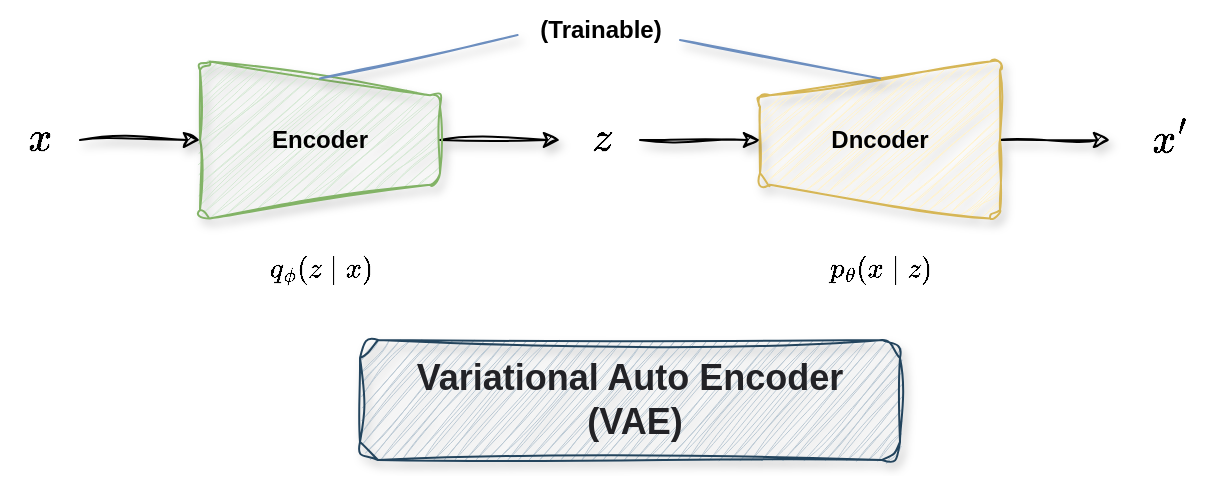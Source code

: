 <mxfile version="24.8.0" pages="2">
  <diagram name="VAE" id="jjXJwp8Yex_y8ALbM6vp">
    <mxGraphModel dx="825" dy="537" grid="1" gridSize="10" guides="1" tooltips="1" connect="1" arrows="1" fold="1" page="1" pageScale="1" pageWidth="1169" pageHeight="827" math="1" shadow="0">
      <root>
        <mxCell id="0" />
        <mxCell id="1" parent="0" />
        <mxCell id="TUz3deqtGDAToWgcLmCs-22" style="edgeStyle=orthogonalEdgeStyle;rounded=0;orthogonalLoop=1;jettySize=auto;html=1;exitX=0.5;exitY=0;exitDx=0;exitDy=0;strokeColor=#000000;sketch=1;curveFitting=1;jiggle=2;shadow=1;" edge="1" parent="1" source="TUz3deqtGDAToWgcLmCs-19" target="TUz3deqtGDAToWgcLmCs-21">
          <mxGeometry relative="1" as="geometry" />
        </mxCell>
        <mxCell id="TUz3deqtGDAToWgcLmCs-19" value="&lt;b&gt;Encoder&lt;/b&gt;" style="verticalLabelPosition=middle;verticalAlign=middle;html=1;shape=trapezoid;perimeter=trapezoidPerimeter;whiteSpace=wrap;size=0.23;arcSize=10;flipV=1;labelPosition=center;align=center;rounded=1;shadow=1;direction=south;fillColor=#d5e8d4;strokeColor=#82b366;sketch=1;curveFitting=1;jiggle=2;" vertex="1" parent="1">
          <mxGeometry x="160" y="360" width="120" height="80" as="geometry" />
        </mxCell>
        <mxCell id="TUz3deqtGDAToWgcLmCs-29" style="edgeStyle=orthogonalEdgeStyle;rounded=0;orthogonalLoop=1;jettySize=auto;html=1;shadow=1;sketch=1;curveFitting=1;jiggle=2;" edge="1" parent="1" source="TUz3deqtGDAToWgcLmCs-20" target="TUz3deqtGDAToWgcLmCs-28">
          <mxGeometry relative="1" as="geometry" />
        </mxCell>
        <mxCell id="TUz3deqtGDAToWgcLmCs-20" value="&lt;b&gt;Dncoder&lt;/b&gt;" style="verticalLabelPosition=middle;verticalAlign=middle;html=1;shape=trapezoid;perimeter=trapezoidPerimeter;whiteSpace=wrap;size=0.23;arcSize=10;flipV=1;labelPosition=center;align=center;rounded=1;shadow=1;direction=north;fillColor=#fff2cc;strokeColor=#d6b656;sketch=1;curveFitting=1;jiggle=2;" vertex="1" parent="1">
          <mxGeometry x="440" y="360" width="120" height="80" as="geometry" />
        </mxCell>
        <mxCell id="TUz3deqtGDAToWgcLmCs-23" style="edgeStyle=orthogonalEdgeStyle;rounded=0;orthogonalLoop=1;jettySize=auto;html=1;entryX=0.5;entryY=0;entryDx=0;entryDy=0;strokeColor=#000000;sketch=1;curveFitting=1;jiggle=2;shadow=1;" edge="1" parent="1" source="TUz3deqtGDAToWgcLmCs-21" target="TUz3deqtGDAToWgcLmCs-20">
          <mxGeometry relative="1" as="geometry" />
        </mxCell>
        <mxCell id="TUz3deqtGDAToWgcLmCs-21" value="&lt;font style=&quot;font-size: 18px;&quot;&gt;`z`&lt;/font&gt;" style="text;html=1;align=center;verticalAlign=middle;resizable=0;points=[];autosize=1;strokeColor=none;fillColor=none;" vertex="1" parent="1">
          <mxGeometry x="340" y="380" width="40" height="40" as="geometry" />
        </mxCell>
        <mxCell id="TUz3deqtGDAToWgcLmCs-26" style="edgeStyle=orthogonalEdgeStyle;rounded=0;orthogonalLoop=1;jettySize=auto;html=1;entryX=0.5;entryY=1;entryDx=0;entryDy=0;shadow=1;sketch=1;curveFitting=1;jiggle=2;" edge="1" parent="1" source="TUz3deqtGDAToWgcLmCs-25" target="TUz3deqtGDAToWgcLmCs-19">
          <mxGeometry relative="1" as="geometry" />
        </mxCell>
        <mxCell id="TUz3deqtGDAToWgcLmCs-25" value="&lt;font style=&quot;font-size: 18px;&quot;&gt;`x`&lt;/font&gt;" style="text;html=1;align=center;verticalAlign=middle;resizable=0;points=[];autosize=1;strokeColor=none;fillColor=none;" vertex="1" parent="1">
          <mxGeometry x="60" y="380" width="40" height="40" as="geometry" />
        </mxCell>
        <mxCell id="TUz3deqtGDAToWgcLmCs-28" value="&lt;font style=&quot;font-size: 18px;&quot;&gt;`x^&#39;`&lt;/font&gt;" style="text;html=1;align=center;verticalAlign=middle;resizable=0;points=[];autosize=1;strokeColor=none;fillColor=none;" vertex="1" parent="1">
          <mxGeometry x="615" y="380" width="60" height="40" as="geometry" />
        </mxCell>
        <mxCell id="TUz3deqtGDAToWgcLmCs-30" value="`q_{\phi}(z|x)`" style="text;html=1;align=center;verticalAlign=middle;resizable=0;points=[];autosize=1;strokeColor=none;fillColor=none;" vertex="1" parent="1">
          <mxGeometry x="170" y="450" width="100" height="30" as="geometry" />
        </mxCell>
        <mxCell id="TUz3deqtGDAToWgcLmCs-31" value="`p_{\theta}(x|z)`" style="text;html=1;align=center;verticalAlign=middle;resizable=0;points=[];autosize=1;strokeColor=none;fillColor=none;" vertex="1" parent="1">
          <mxGeometry x="445" y="450" width="110" height="30" as="geometry" />
        </mxCell>
        <mxCell id="TUz3deqtGDAToWgcLmCs-32" value="&lt;font face=&quot;Helvetica&quot;&gt;&lt;b&gt;(Trainable)&lt;/b&gt;&lt;/font&gt;" style="text;html=1;align=center;verticalAlign=middle;resizable=0;points=[];autosize=1;strokeColor=none;fillColor=none;" vertex="1" parent="1">
          <mxGeometry x="320" y="330" width="80" height="30" as="geometry" />
        </mxCell>
        <mxCell id="TUz3deqtGDAToWgcLmCs-33" value="" style="endArrow=none;html=1;rounded=0;shadow=1;sketch=1;curveFitting=1;jiggle=2;exitX=0;exitY=0.5;exitDx=0;exitDy=0;fillColor=#dae8fc;strokeColor=#6c8ebf;entryX=-0.015;entryY=0.584;entryDx=0;entryDy=0;entryPerimeter=0;" edge="1" parent="1" source="TUz3deqtGDAToWgcLmCs-19" target="TUz3deqtGDAToWgcLmCs-32">
          <mxGeometry width="50" height="50" relative="1" as="geometry">
            <mxPoint x="220" y="350" as="sourcePoint" />
            <mxPoint x="320" y="320" as="targetPoint" />
          </mxGeometry>
        </mxCell>
        <mxCell id="TUz3deqtGDAToWgcLmCs-35" value="" style="endArrow=none;html=1;rounded=0;entryX=1;entryY=0.667;entryDx=0;entryDy=0;entryPerimeter=0;exitX=1;exitY=0.5;exitDx=0;exitDy=0;shadow=1;sketch=1;curveFitting=1;jiggle=2;fillColor=#dae8fc;strokeColor=#6c8ebf;" edge="1" parent="1" source="TUz3deqtGDAToWgcLmCs-20" target="TUz3deqtGDAToWgcLmCs-32">
          <mxGeometry width="50" height="50" relative="1" as="geometry">
            <mxPoint x="510" y="350" as="sourcePoint" />
            <mxPoint x="560" y="300" as="targetPoint" />
          </mxGeometry>
        </mxCell>
        <mxCell id="TUz3deqtGDAToWgcLmCs-37" value="&lt;h1 style=&quot;box-sizing: border-box; outline: 0px; margin: 0px; padding: 0px; overflow-wrap: break-word; word-break: break-all; font-size: 18px;&quot; id=&quot;articleContentId&quot; class=&quot;title-article&quot;&gt;&lt;font style=&quot;font-size: 18px;&quot; color=&quot;#222226&quot;&gt;&lt;span style=&quot;font-variant-ligatures: common-ligatures;&quot;&gt;Variational Auto Encoder&lt;/span&gt;&lt;/font&gt;&lt;/h1&gt;&lt;h1 style=&quot;box-sizing: border-box; outline: 0px; margin: 0px; padding: 0px; overflow-wrap: break-word; word-break: break-all; font-size: 18px;&quot; id=&quot;articleContentId&quot; class=&quot;title-article&quot;&gt;&lt;font style=&quot;font-size: 18px;&quot; color=&quot;#222226&quot;&gt;&lt;span style=&quot;font-variant-ligatures: common-ligatures;&quot;&gt;&amp;nbsp;(VAE)&lt;/span&gt;&lt;/font&gt;&lt;br&gt;&lt;/h1&gt;" style="rounded=1;whiteSpace=wrap;html=1;sketch=1;curveFitting=1;jiggle=2;glass=0;shadow=1;fillColor=#bac8d3;strokeColor=#23445d;" vertex="1" parent="1">
          <mxGeometry x="240" y="500" width="270" height="60" as="geometry" />
        </mxCell>
      </root>
    </mxGraphModel>
  </diagram>
  <diagram id="wz8EFcy0Fja30lx42I_F" name="第 2 页">
    <mxGraphModel dx="830" dy="453" grid="1" gridSize="10" guides="1" tooltips="1" connect="1" arrows="1" fold="1" page="1" pageScale="1" pageWidth="1169" pageHeight="827" math="1" shadow="0">
      <root>
        <mxCell id="0" />
        <mxCell id="1" parent="0" />
      </root>
    </mxGraphModel>
  </diagram>
</mxfile>
